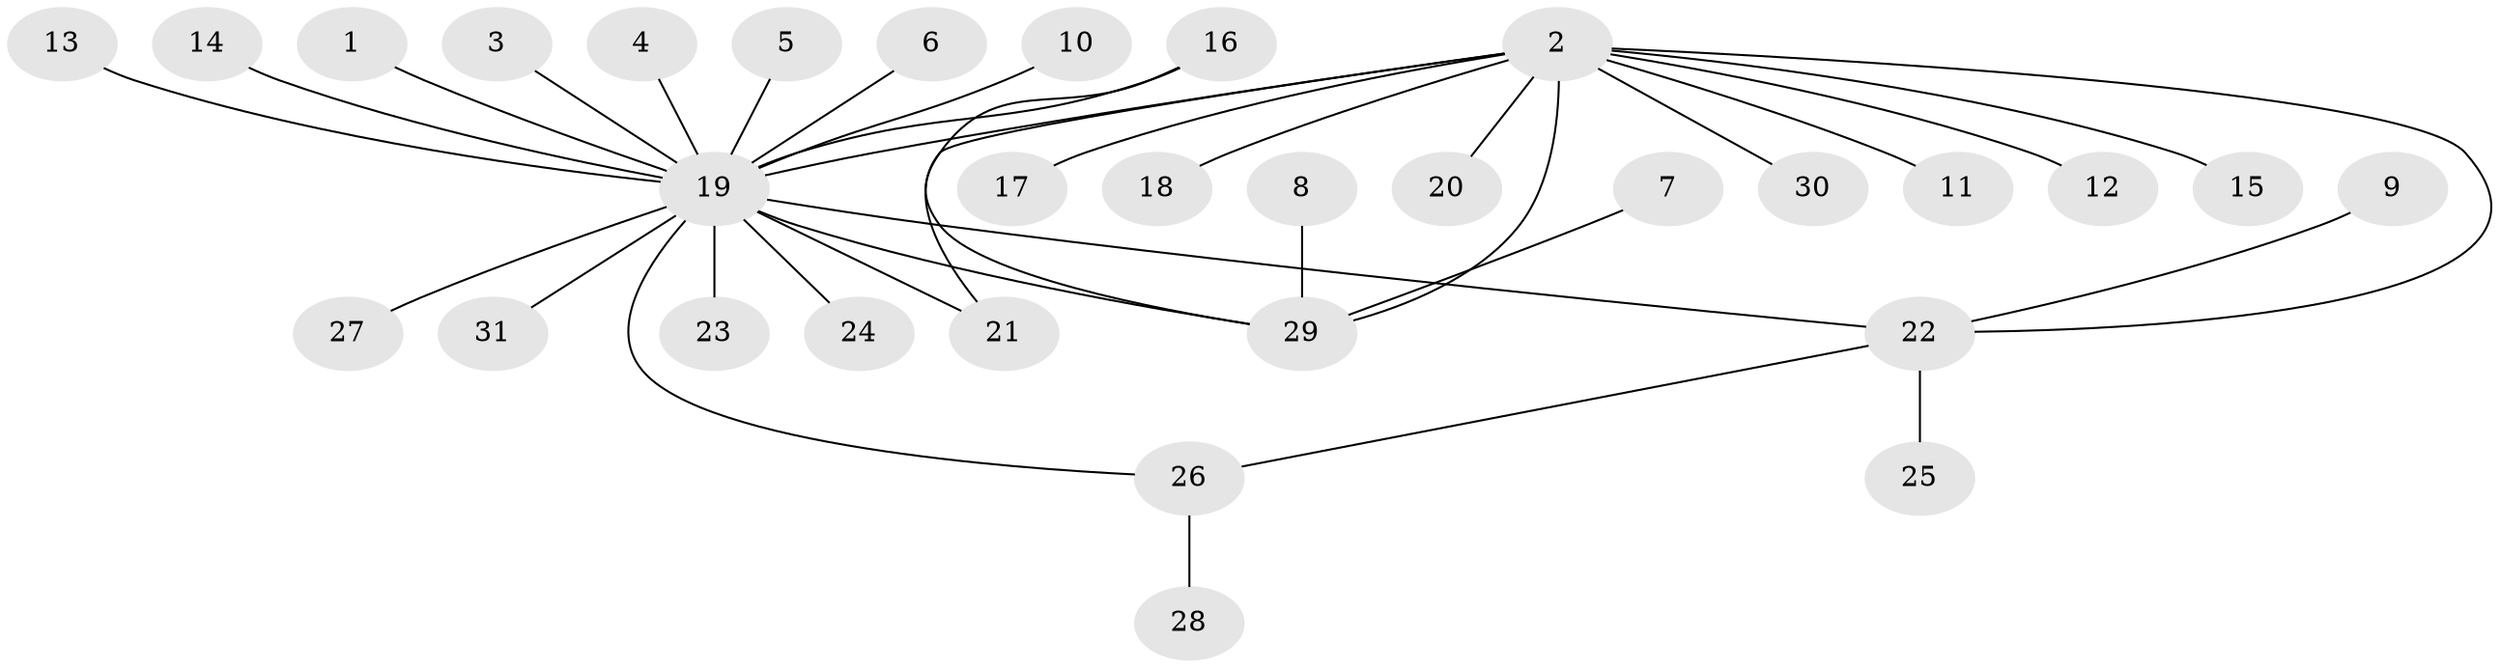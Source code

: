 // original degree distribution, {11: 0.016666666666666666, 3: 0.05, 7: 0.016666666666666666, 2: 0.23333333333333334, 25: 0.016666666666666666, 1: 0.5833333333333334, 5: 0.016666666666666666, 4: 0.03333333333333333, 6: 0.03333333333333333}
// Generated by graph-tools (version 1.1) at 2025/25/03/09/25 03:25:54]
// undirected, 31 vertices, 35 edges
graph export_dot {
graph [start="1"]
  node [color=gray90,style=filled];
  1;
  2;
  3;
  4;
  5;
  6;
  7;
  8;
  9;
  10;
  11;
  12;
  13;
  14;
  15;
  16;
  17;
  18;
  19;
  20;
  21;
  22;
  23;
  24;
  25;
  26;
  27;
  28;
  29;
  30;
  31;
  1 -- 19 [weight=1.0];
  2 -- 11 [weight=1.0];
  2 -- 12 [weight=1.0];
  2 -- 15 [weight=1.0];
  2 -- 17 [weight=1.0];
  2 -- 18 [weight=1.0];
  2 -- 19 [weight=1.0];
  2 -- 20 [weight=1.0];
  2 -- 21 [weight=1.0];
  2 -- 22 [weight=1.0];
  2 -- 29 [weight=1.0];
  2 -- 30 [weight=1.0];
  3 -- 19 [weight=1.0];
  4 -- 19 [weight=1.0];
  5 -- 19 [weight=1.0];
  6 -- 19 [weight=1.0];
  7 -- 29 [weight=1.0];
  8 -- 29 [weight=1.0];
  9 -- 22 [weight=1.0];
  10 -- 19 [weight=1.0];
  13 -- 19 [weight=1.0];
  14 -- 19 [weight=1.0];
  16 -- 19 [weight=1.0];
  16 -- 29 [weight=1.0];
  19 -- 21 [weight=2.0];
  19 -- 22 [weight=1.0];
  19 -- 23 [weight=1.0];
  19 -- 24 [weight=1.0];
  19 -- 26 [weight=1.0];
  19 -- 27 [weight=1.0];
  19 -- 29 [weight=1.0];
  19 -- 31 [weight=1.0];
  22 -- 25 [weight=1.0];
  22 -- 26 [weight=1.0];
  26 -- 28 [weight=1.0];
}
